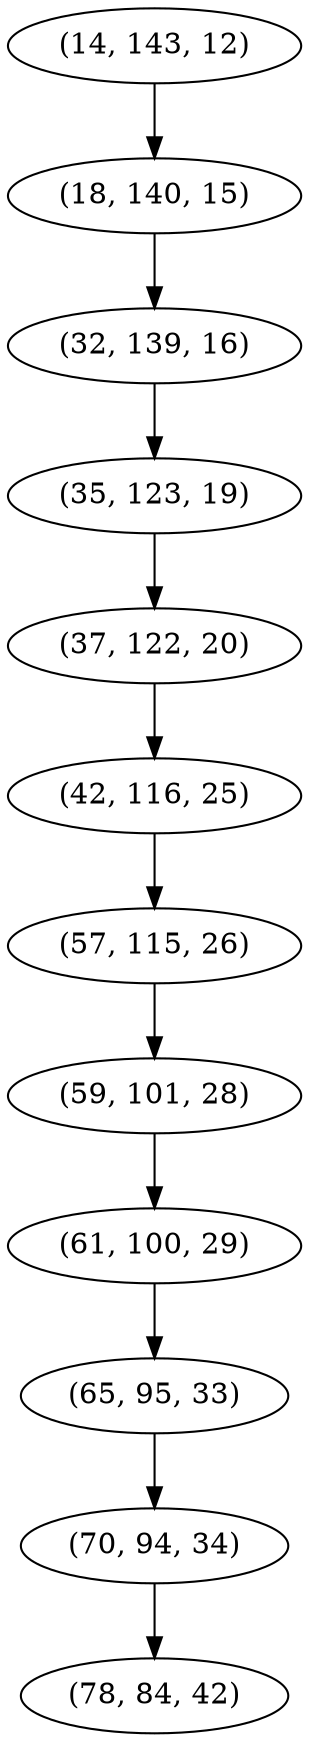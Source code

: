 digraph tree {
    "(14, 143, 12)";
    "(18, 140, 15)";
    "(32, 139, 16)";
    "(35, 123, 19)";
    "(37, 122, 20)";
    "(42, 116, 25)";
    "(57, 115, 26)";
    "(59, 101, 28)";
    "(61, 100, 29)";
    "(65, 95, 33)";
    "(70, 94, 34)";
    "(78, 84, 42)";
    "(14, 143, 12)" -> "(18, 140, 15)";
    "(18, 140, 15)" -> "(32, 139, 16)";
    "(32, 139, 16)" -> "(35, 123, 19)";
    "(35, 123, 19)" -> "(37, 122, 20)";
    "(37, 122, 20)" -> "(42, 116, 25)";
    "(42, 116, 25)" -> "(57, 115, 26)";
    "(57, 115, 26)" -> "(59, 101, 28)";
    "(59, 101, 28)" -> "(61, 100, 29)";
    "(61, 100, 29)" -> "(65, 95, 33)";
    "(65, 95, 33)" -> "(70, 94, 34)";
    "(70, 94, 34)" -> "(78, 84, 42)";
}
